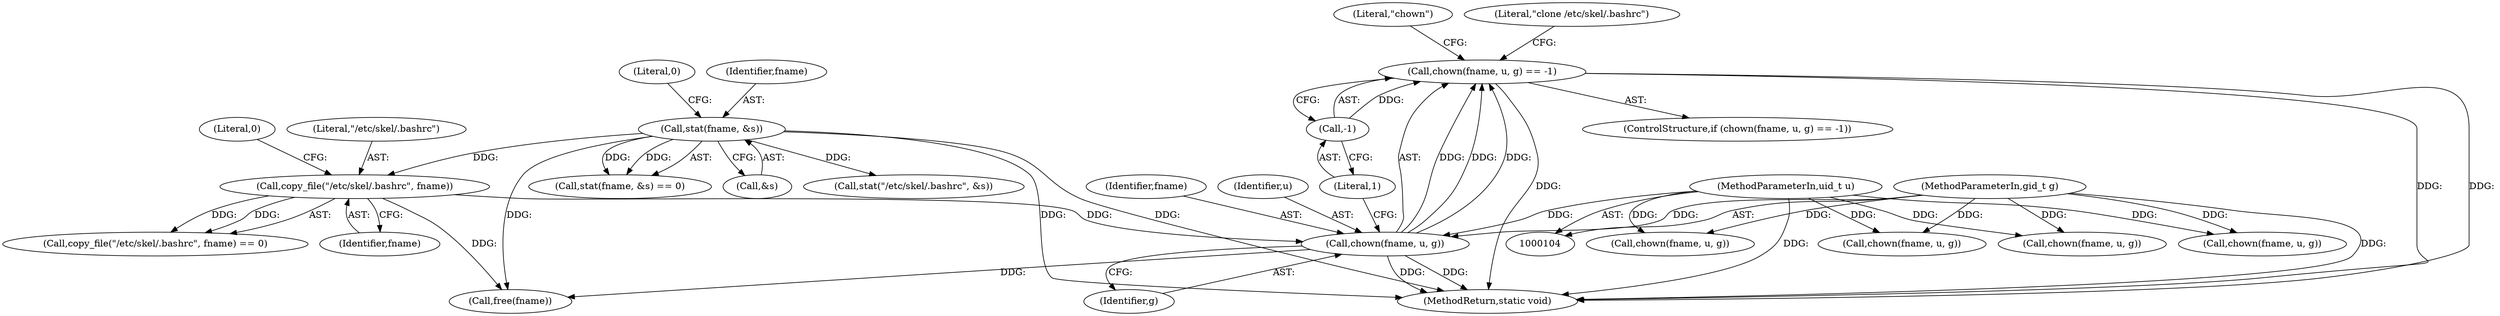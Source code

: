digraph "0_firejail_903fd8a0789ca3cc3c21d84cd0282481515592ef_1@API" {
"1000358" [label="(Call,chown(fname, u, g) == -1)"];
"1000359" [label="(Call,chown(fname, u, g))"];
"1000352" [label="(Call,copy_file(\"/etc/skel/.bashrc\", fname))"];
"1000327" [label="(Call,stat(fname, &s))"];
"1000106" [label="(MethodParameterIn,uid_t u)"];
"1000107" [label="(MethodParameterIn,gid_t g)"];
"1000363" [label="(Call,-1)"];
"1000354" [label="(Identifier,fname)"];
"1000288" [label="(Call,chown(fname, u, g))"];
"1000357" [label="(ControlStructure,if (chown(fname, u, g) == -1))"];
"1000352" [label="(Call,copy_file(\"/etc/skel/.bashrc\", fname))"];
"1000371" [label="(MethodReturn,static void)"];
"1000326" [label="(Call,stat(fname, &s) == 0)"];
"1000331" [label="(Literal,0)"];
"1000187" [label="(Call,chown(fname, u, g))"];
"1000360" [label="(Identifier,fname)"];
"1000328" [label="(Identifier,fname)"];
"1000107" [label="(MethodParameterIn,gid_t g)"];
"1000358" [label="(Call,chown(fname, u, g) == -1)"];
"1000364" [label="(Literal,1)"];
"1000329" [label="(Call,&s)"];
"1000159" [label="(Call,chown(fname, u, g))"];
"1000363" [label="(Call,-1)"];
"1000366" [label="(Literal,\"chown\")"];
"1000260" [label="(Call,chown(fname, u, g))"];
"1000359" [label="(Call,chown(fname, u, g))"];
"1000369" [label="(Call,free(fname))"];
"1000327" [label="(Call,stat(fname, &s))"];
"1000335" [label="(Call,stat(\"/etc/skel/.bashrc\", &s))"];
"1000355" [label="(Literal,0)"];
"1000353" [label="(Literal,\"/etc/skel/.bashrc\")"];
"1000106" [label="(MethodParameterIn,uid_t u)"];
"1000351" [label="(Call,copy_file(\"/etc/skel/.bashrc\", fname) == 0)"];
"1000361" [label="(Identifier,u)"];
"1000362" [label="(Identifier,g)"];
"1000368" [label="(Literal,\"clone /etc/skel/.bashrc\")"];
"1000358" -> "1000357"  [label="AST: "];
"1000358" -> "1000363"  [label="CFG: "];
"1000359" -> "1000358"  [label="AST: "];
"1000363" -> "1000358"  [label="AST: "];
"1000366" -> "1000358"  [label="CFG: "];
"1000368" -> "1000358"  [label="CFG: "];
"1000358" -> "1000371"  [label="DDG: "];
"1000358" -> "1000371"  [label="DDG: "];
"1000358" -> "1000371"  [label="DDG: "];
"1000359" -> "1000358"  [label="DDG: "];
"1000359" -> "1000358"  [label="DDG: "];
"1000359" -> "1000358"  [label="DDG: "];
"1000363" -> "1000358"  [label="DDG: "];
"1000359" -> "1000362"  [label="CFG: "];
"1000360" -> "1000359"  [label="AST: "];
"1000361" -> "1000359"  [label="AST: "];
"1000362" -> "1000359"  [label="AST: "];
"1000364" -> "1000359"  [label="CFG: "];
"1000359" -> "1000371"  [label="DDG: "];
"1000359" -> "1000371"  [label="DDG: "];
"1000352" -> "1000359"  [label="DDG: "];
"1000106" -> "1000359"  [label="DDG: "];
"1000107" -> "1000359"  [label="DDG: "];
"1000359" -> "1000369"  [label="DDG: "];
"1000352" -> "1000351"  [label="AST: "];
"1000352" -> "1000354"  [label="CFG: "];
"1000353" -> "1000352"  [label="AST: "];
"1000354" -> "1000352"  [label="AST: "];
"1000355" -> "1000352"  [label="CFG: "];
"1000352" -> "1000351"  [label="DDG: "];
"1000352" -> "1000351"  [label="DDG: "];
"1000327" -> "1000352"  [label="DDG: "];
"1000352" -> "1000369"  [label="DDG: "];
"1000327" -> "1000326"  [label="AST: "];
"1000327" -> "1000329"  [label="CFG: "];
"1000328" -> "1000327"  [label="AST: "];
"1000329" -> "1000327"  [label="AST: "];
"1000331" -> "1000327"  [label="CFG: "];
"1000327" -> "1000371"  [label="DDG: "];
"1000327" -> "1000371"  [label="DDG: "];
"1000327" -> "1000326"  [label="DDG: "];
"1000327" -> "1000326"  [label="DDG: "];
"1000327" -> "1000335"  [label="DDG: "];
"1000327" -> "1000369"  [label="DDG: "];
"1000106" -> "1000104"  [label="AST: "];
"1000106" -> "1000371"  [label="DDG: "];
"1000106" -> "1000159"  [label="DDG: "];
"1000106" -> "1000187"  [label="DDG: "];
"1000106" -> "1000260"  [label="DDG: "];
"1000106" -> "1000288"  [label="DDG: "];
"1000107" -> "1000104"  [label="AST: "];
"1000107" -> "1000371"  [label="DDG: "];
"1000107" -> "1000159"  [label="DDG: "];
"1000107" -> "1000187"  [label="DDG: "];
"1000107" -> "1000260"  [label="DDG: "];
"1000107" -> "1000288"  [label="DDG: "];
"1000363" -> "1000364"  [label="CFG: "];
"1000364" -> "1000363"  [label="AST: "];
}
